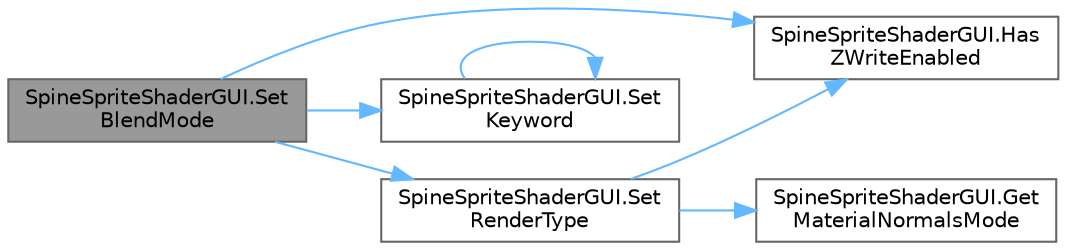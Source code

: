 digraph "SpineSpriteShaderGUI.SetBlendMode"
{
 // LATEX_PDF_SIZE
  bgcolor="transparent";
  edge [fontname=Helvetica,fontsize=10,labelfontname=Helvetica,labelfontsize=10];
  node [fontname=Helvetica,fontsize=10,shape=box,height=0.2,width=0.4];
  rankdir="LR";
  Node1 [id="Node000001",label="SpineSpriteShaderGUI.Set\lBlendMode",height=0.2,width=0.4,color="gray40", fillcolor="grey60", style="filled", fontcolor="black",tooltip=" "];
  Node1 -> Node2 [id="edge7_Node000001_Node000002",color="steelblue1",style="solid",tooltip=" "];
  Node2 [id="Node000002",label="SpineSpriteShaderGUI.Has\lZWriteEnabled",height=0.2,width=0.4,color="grey40", fillcolor="white", style="filled",URL="$class_spine_sprite_shader_g_u_i.html#a97e1156927a7ff23b2cce649de08da26",tooltip=" "];
  Node1 -> Node3 [id="edge8_Node000001_Node000003",color="steelblue1",style="solid",tooltip=" "];
  Node3 [id="Node000003",label="SpineSpriteShaderGUI.Set\lKeyword",height=0.2,width=0.4,color="grey40", fillcolor="white", style="filled",URL="$class_spine_sprite_shader_g_u_i.html#a7e1134ea713042bb1685316583c03066",tooltip=" "];
  Node3 -> Node3 [id="edge9_Node000003_Node000003",color="steelblue1",style="solid",tooltip=" "];
  Node1 -> Node4 [id="edge10_Node000001_Node000004",color="steelblue1",style="solid",tooltip=" "];
  Node4 [id="Node000004",label="SpineSpriteShaderGUI.Set\lRenderType",height=0.2,width=0.4,color="grey40", fillcolor="white", style="filled",URL="$class_spine_sprite_shader_g_u_i.html#ab283961cc7f713c4d397be4319875a7e",tooltip=" "];
  Node4 -> Node5 [id="edge11_Node000004_Node000005",color="steelblue1",style="solid",tooltip=" "];
  Node5 [id="Node000005",label="SpineSpriteShaderGUI.Get\lMaterialNormalsMode",height=0.2,width=0.4,color="grey40", fillcolor="white", style="filled",URL="$class_spine_sprite_shader_g_u_i.html#a10b72720427bc52c9ff2e2d75cd45caf",tooltip=" "];
  Node4 -> Node2 [id="edge12_Node000004_Node000002",color="steelblue1",style="solid",tooltip=" "];
}
